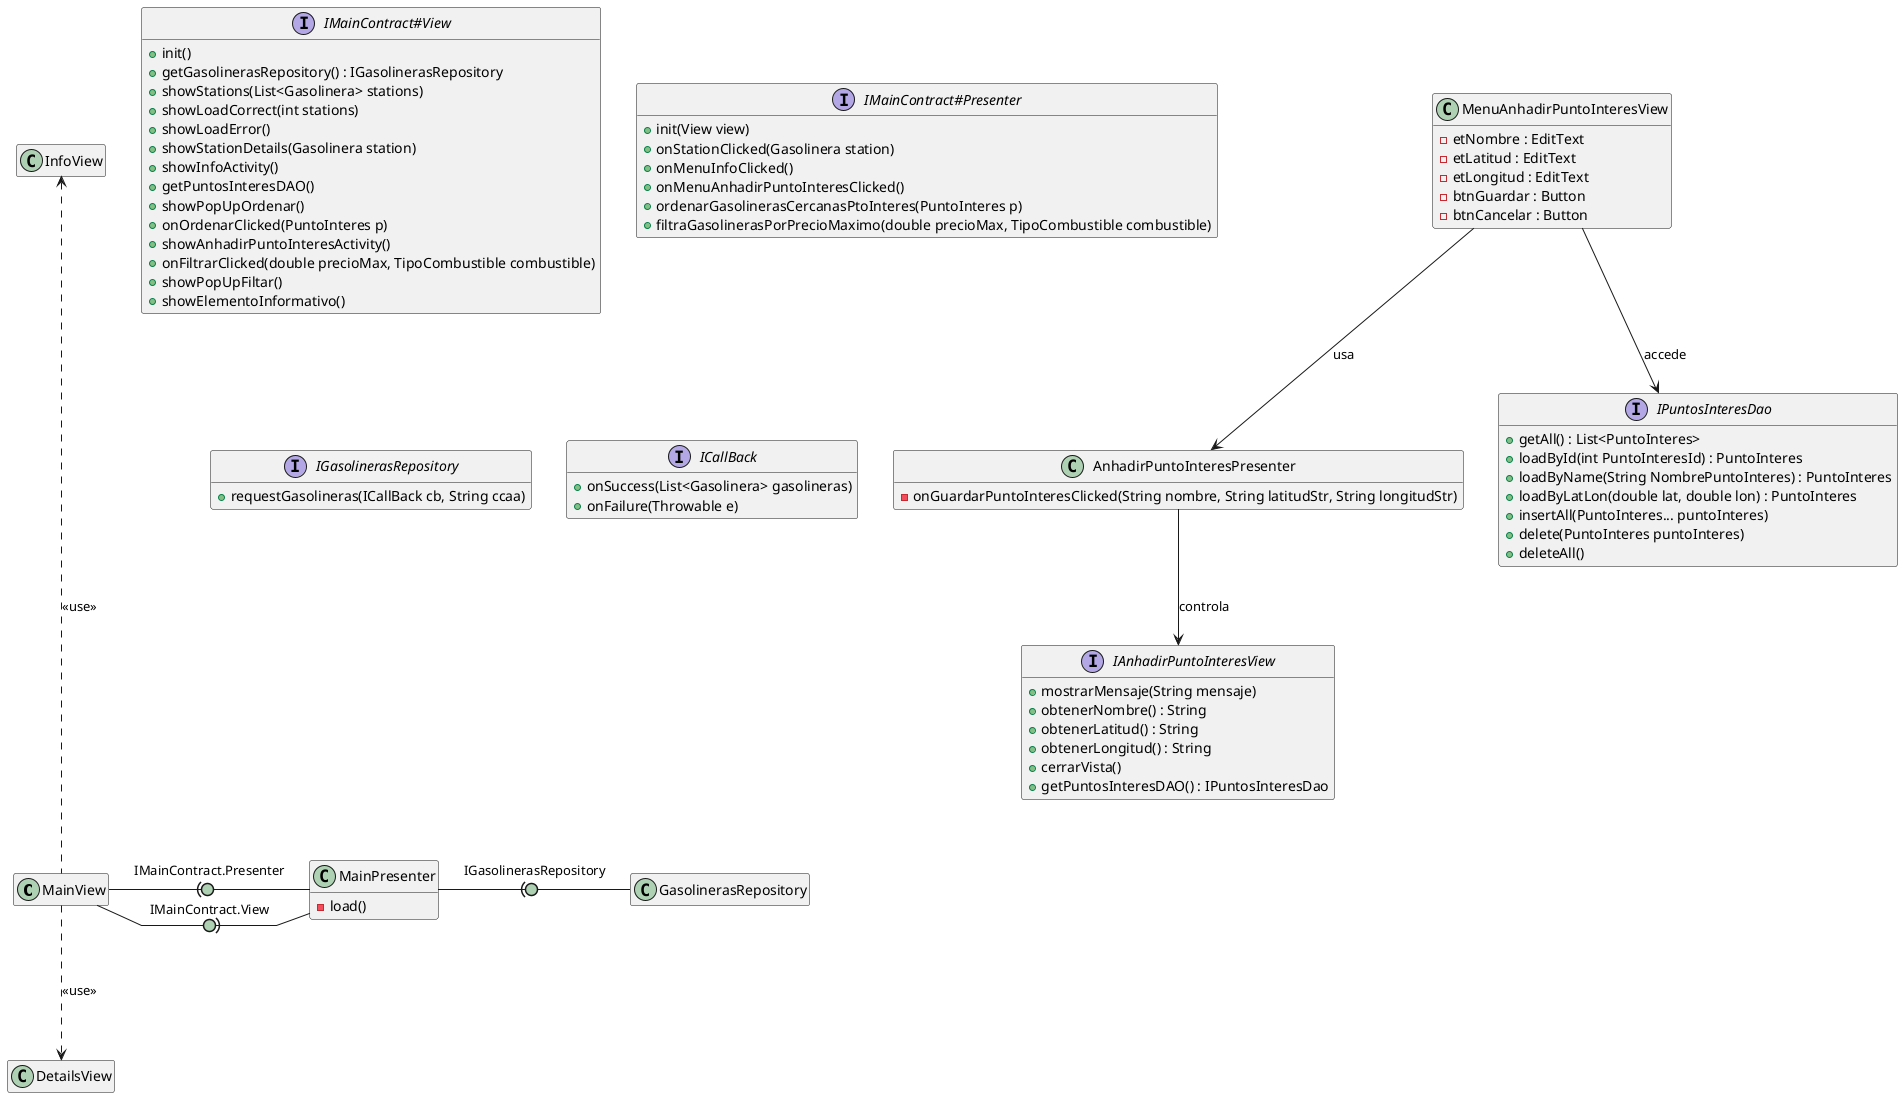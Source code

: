 @startuml clases

hide empty members
skinparam linetype polyline
skinparam arrowLollipopColor #ADD1B2

MainView -right(0- MainPresenter : IMainContract.Presenter
MainView -right0)- MainPresenter : IMainContract.View
MainView -up..-> InfoView : <<use>>
MainView -down..> DetailsView : <<use>>
MainPresenter -right(0- GasolinerasRepository : IGasolinerasRepository

class MainPresenter {
    -load()
}

interface IMainContract#View {
    + init()
    + getGasolinerasRepository() : IGasolinerasRepository
    + showStations(List<Gasolinera> stations)
    + showLoadCorrect(int stations)
    + showLoadError()
    + showStationDetails(Gasolinera station)
    + showInfoActivity()
    + getPuntosInteresDAO()
    + showPopUpOrdenar()
    + onOrdenarClicked(PuntoInteres p)
    + showAnhadirPuntoInteresActivity()
    + onFiltrarClicked(double precioMax, TipoCombustible combustible)
    + showPopUpFiltar()
    + showElementoInformativo()
}

interface IMainContract#Presenter {
    + init(View view)
    + onStationClicked(Gasolinera station)
    + onMenuInfoClicked()
    + onMenuAnhadirPuntoInteresClicked()
    + ordenarGasolinerasCercanasPtoInteres(PuntoInteres p)
    + filtraGasolinerasPorPrecioMaximo(double precioMax, TipoCombustible combustible)
}

interface IGasolinerasRepository {
    + requestGasolineras(ICallBack cb, String ccaa)
}

interface ICallBack {
    + onSuccess(List<Gasolinera> gasolineras)
    + onFailure(Throwable e)
}

class AnhadirPuntoInteresPresenter {
    - onGuardarPuntoInteresClicked(String nombre, String latitudStr, String longitudStr)
}

AnhadirPuntoInteresPresenter --> IAnhadirPuntoInteresView : controla

interface IAnhadirPuntoInteresView {
    + mostrarMensaje(String mensaje)
    + obtenerNombre() : String
    + obtenerLatitud() : String
    + obtenerLongitud() : String
    + cerrarVista()
    + getPuntosInteresDAO() : IPuntosInteresDao
}

class MenuAnhadirPuntoInteresView {
    - etNombre : EditText
    - etLatitud : EditText
    - etLongitud : EditText
    - btnGuardar : Button
    - btnCancelar : Button
}

MenuAnhadirPuntoInteresView --> AnhadirPuntoInteresPresenter : usa
MenuAnhadirPuntoInteresView --> IPuntosInteresDao : accede

interface IPuntosInteresDao {
    + getAll() : List<PuntoInteres>
    + loadById(int PuntoInteresId) : PuntoInteres
    + loadByName(String NombrePuntoInteres) : PuntoInteres
    + loadByLatLon(double lat, double lon) : PuntoInteres
    + insertAll(PuntoInteres... puntoInteres)
    + delete(PuntoInteres puntoInteres)
    + deleteAll()
}

@enduml
